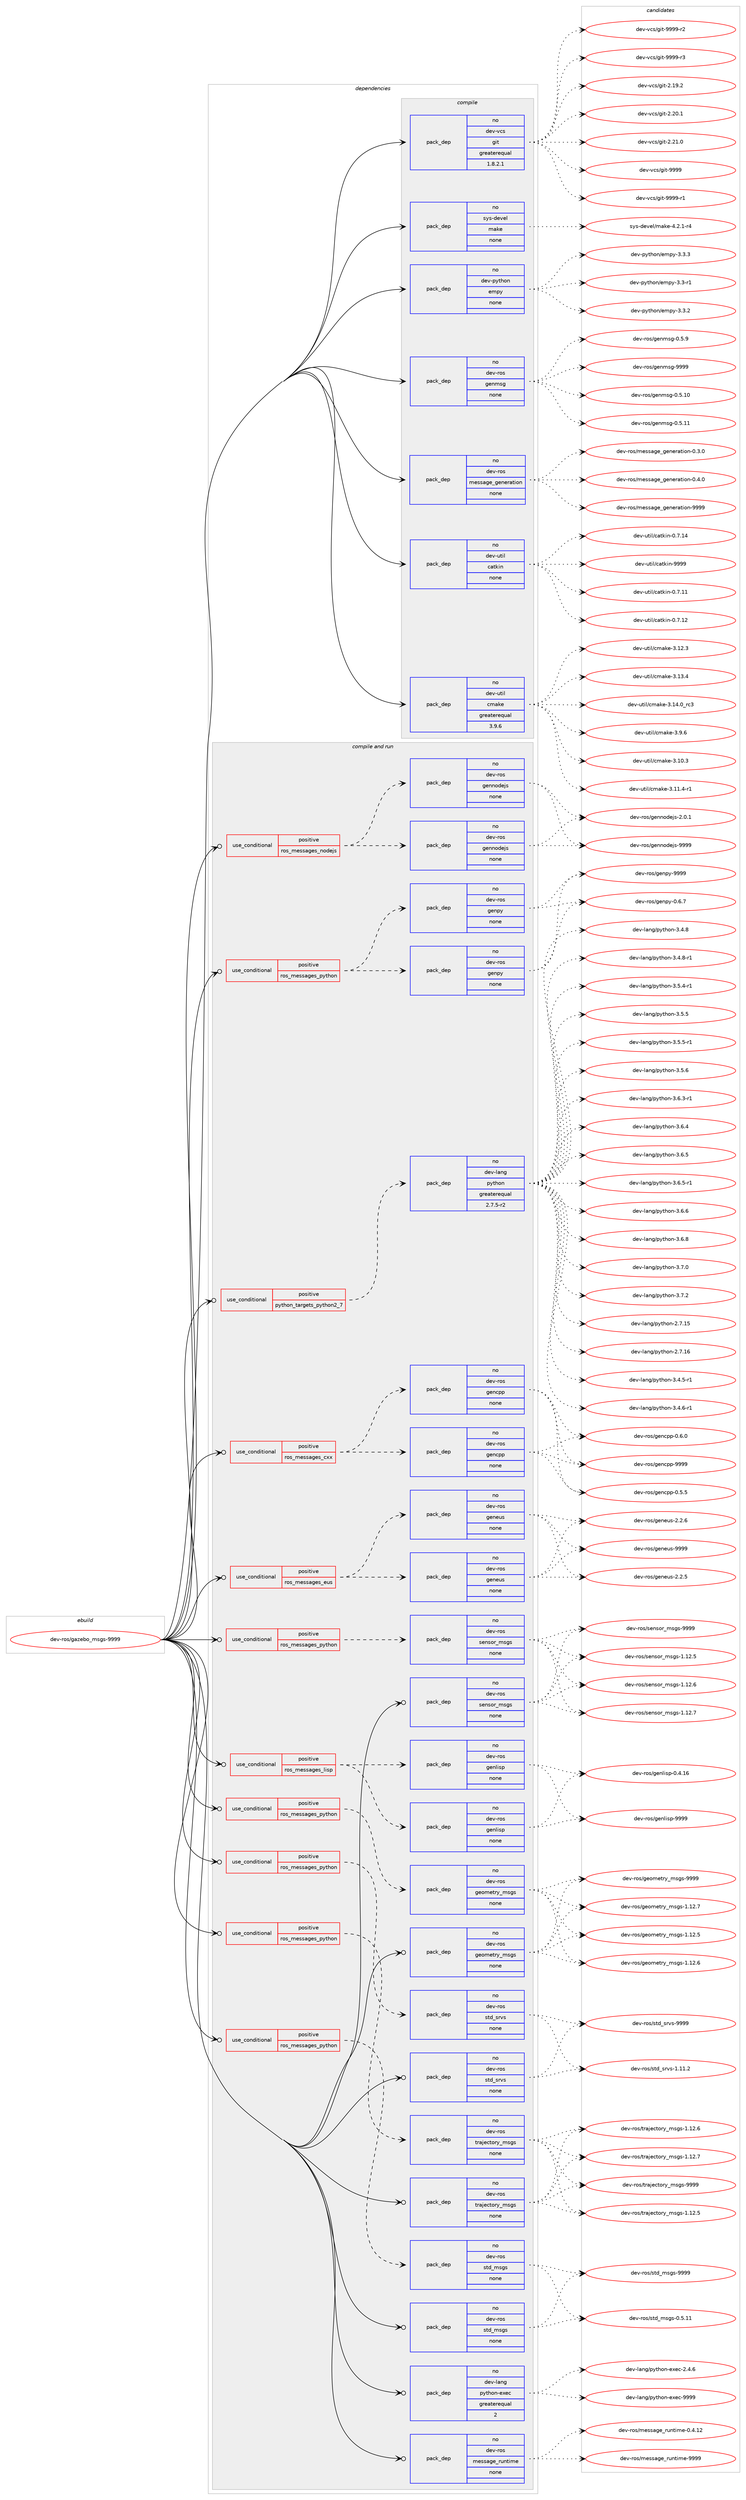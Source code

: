 digraph prolog {

# *************
# Graph options
# *************

newrank=true;
concentrate=true;
compound=true;
graph [rankdir=LR,fontname=Helvetica,fontsize=10,ranksep=1.5];#, ranksep=2.5, nodesep=0.2];
edge  [arrowhead=vee];
node  [fontname=Helvetica,fontsize=10];

# **********
# The ebuild
# **********

subgraph cluster_leftcol {
color=gray;
rank=same;
label=<<i>ebuild</i>>;
id [label="dev-ros/gazebo_msgs-9999", color=red, width=4, href="../dev-ros/gazebo_msgs-9999.svg"];
}

# ****************
# The dependencies
# ****************

subgraph cluster_midcol {
color=gray;
label=<<i>dependencies</i>>;
subgraph cluster_compile {
fillcolor="#eeeeee";
style=filled;
label=<<i>compile</i>>;
subgraph pack1043664 {
dependency1455485 [label=<<TABLE BORDER="0" CELLBORDER="1" CELLSPACING="0" CELLPADDING="4" WIDTH="220"><TR><TD ROWSPAN="6" CELLPADDING="30">pack_dep</TD></TR><TR><TD WIDTH="110">no</TD></TR><TR><TD>dev-python</TD></TR><TR><TD>empy</TD></TR><TR><TD>none</TD></TR><TR><TD></TD></TR></TABLE>>, shape=none, color=blue];
}
id:e -> dependency1455485:w [weight=20,style="solid",arrowhead="vee"];
subgraph pack1043665 {
dependency1455486 [label=<<TABLE BORDER="0" CELLBORDER="1" CELLSPACING="0" CELLPADDING="4" WIDTH="220"><TR><TD ROWSPAN="6" CELLPADDING="30">pack_dep</TD></TR><TR><TD WIDTH="110">no</TD></TR><TR><TD>dev-ros</TD></TR><TR><TD>genmsg</TD></TR><TR><TD>none</TD></TR><TR><TD></TD></TR></TABLE>>, shape=none, color=blue];
}
id:e -> dependency1455486:w [weight=20,style="solid",arrowhead="vee"];
subgraph pack1043666 {
dependency1455487 [label=<<TABLE BORDER="0" CELLBORDER="1" CELLSPACING="0" CELLPADDING="4" WIDTH="220"><TR><TD ROWSPAN="6" CELLPADDING="30">pack_dep</TD></TR><TR><TD WIDTH="110">no</TD></TR><TR><TD>dev-ros</TD></TR><TR><TD>message_generation</TD></TR><TR><TD>none</TD></TR><TR><TD></TD></TR></TABLE>>, shape=none, color=blue];
}
id:e -> dependency1455487:w [weight=20,style="solid",arrowhead="vee"];
subgraph pack1043667 {
dependency1455488 [label=<<TABLE BORDER="0" CELLBORDER="1" CELLSPACING="0" CELLPADDING="4" WIDTH="220"><TR><TD ROWSPAN="6" CELLPADDING="30">pack_dep</TD></TR><TR><TD WIDTH="110">no</TD></TR><TR><TD>dev-util</TD></TR><TR><TD>catkin</TD></TR><TR><TD>none</TD></TR><TR><TD></TD></TR></TABLE>>, shape=none, color=blue];
}
id:e -> dependency1455488:w [weight=20,style="solid",arrowhead="vee"];
subgraph pack1043668 {
dependency1455489 [label=<<TABLE BORDER="0" CELLBORDER="1" CELLSPACING="0" CELLPADDING="4" WIDTH="220"><TR><TD ROWSPAN="6" CELLPADDING="30">pack_dep</TD></TR><TR><TD WIDTH="110">no</TD></TR><TR><TD>dev-util</TD></TR><TR><TD>cmake</TD></TR><TR><TD>greaterequal</TD></TR><TR><TD>3.9.6</TD></TR></TABLE>>, shape=none, color=blue];
}
id:e -> dependency1455489:w [weight=20,style="solid",arrowhead="vee"];
subgraph pack1043669 {
dependency1455490 [label=<<TABLE BORDER="0" CELLBORDER="1" CELLSPACING="0" CELLPADDING="4" WIDTH="220"><TR><TD ROWSPAN="6" CELLPADDING="30">pack_dep</TD></TR><TR><TD WIDTH="110">no</TD></TR><TR><TD>dev-vcs</TD></TR><TR><TD>git</TD></TR><TR><TD>greaterequal</TD></TR><TR><TD>1.8.2.1</TD></TR></TABLE>>, shape=none, color=blue];
}
id:e -> dependency1455490:w [weight=20,style="solid",arrowhead="vee"];
subgraph pack1043670 {
dependency1455491 [label=<<TABLE BORDER="0" CELLBORDER="1" CELLSPACING="0" CELLPADDING="4" WIDTH="220"><TR><TD ROWSPAN="6" CELLPADDING="30">pack_dep</TD></TR><TR><TD WIDTH="110">no</TD></TR><TR><TD>sys-devel</TD></TR><TR><TD>make</TD></TR><TR><TD>none</TD></TR><TR><TD></TD></TR></TABLE>>, shape=none, color=blue];
}
id:e -> dependency1455491:w [weight=20,style="solid",arrowhead="vee"];
}
subgraph cluster_compileandrun {
fillcolor="#eeeeee";
style=filled;
label=<<i>compile and run</i>>;
subgraph cond388431 {
dependency1455492 [label=<<TABLE BORDER="0" CELLBORDER="1" CELLSPACING="0" CELLPADDING="4"><TR><TD ROWSPAN="3" CELLPADDING="10">use_conditional</TD></TR><TR><TD>positive</TD></TR><TR><TD>python_targets_python2_7</TD></TR></TABLE>>, shape=none, color=red];
subgraph pack1043671 {
dependency1455493 [label=<<TABLE BORDER="0" CELLBORDER="1" CELLSPACING="0" CELLPADDING="4" WIDTH="220"><TR><TD ROWSPAN="6" CELLPADDING="30">pack_dep</TD></TR><TR><TD WIDTH="110">no</TD></TR><TR><TD>dev-lang</TD></TR><TR><TD>python</TD></TR><TR><TD>greaterequal</TD></TR><TR><TD>2.7.5-r2</TD></TR></TABLE>>, shape=none, color=blue];
}
dependency1455492:e -> dependency1455493:w [weight=20,style="dashed",arrowhead="vee"];
}
id:e -> dependency1455492:w [weight=20,style="solid",arrowhead="odotvee"];
subgraph cond388432 {
dependency1455494 [label=<<TABLE BORDER="0" CELLBORDER="1" CELLSPACING="0" CELLPADDING="4"><TR><TD ROWSPAN="3" CELLPADDING="10">use_conditional</TD></TR><TR><TD>positive</TD></TR><TR><TD>ros_messages_cxx</TD></TR></TABLE>>, shape=none, color=red];
subgraph pack1043672 {
dependency1455495 [label=<<TABLE BORDER="0" CELLBORDER="1" CELLSPACING="0" CELLPADDING="4" WIDTH="220"><TR><TD ROWSPAN="6" CELLPADDING="30">pack_dep</TD></TR><TR><TD WIDTH="110">no</TD></TR><TR><TD>dev-ros</TD></TR><TR><TD>gencpp</TD></TR><TR><TD>none</TD></TR><TR><TD></TD></TR></TABLE>>, shape=none, color=blue];
}
dependency1455494:e -> dependency1455495:w [weight=20,style="dashed",arrowhead="vee"];
subgraph pack1043673 {
dependency1455496 [label=<<TABLE BORDER="0" CELLBORDER="1" CELLSPACING="0" CELLPADDING="4" WIDTH="220"><TR><TD ROWSPAN="6" CELLPADDING="30">pack_dep</TD></TR><TR><TD WIDTH="110">no</TD></TR><TR><TD>dev-ros</TD></TR><TR><TD>gencpp</TD></TR><TR><TD>none</TD></TR><TR><TD></TD></TR></TABLE>>, shape=none, color=blue];
}
dependency1455494:e -> dependency1455496:w [weight=20,style="dashed",arrowhead="vee"];
}
id:e -> dependency1455494:w [weight=20,style="solid",arrowhead="odotvee"];
subgraph cond388433 {
dependency1455497 [label=<<TABLE BORDER="0" CELLBORDER="1" CELLSPACING="0" CELLPADDING="4"><TR><TD ROWSPAN="3" CELLPADDING="10">use_conditional</TD></TR><TR><TD>positive</TD></TR><TR><TD>ros_messages_eus</TD></TR></TABLE>>, shape=none, color=red];
subgraph pack1043674 {
dependency1455498 [label=<<TABLE BORDER="0" CELLBORDER="1" CELLSPACING="0" CELLPADDING="4" WIDTH="220"><TR><TD ROWSPAN="6" CELLPADDING="30">pack_dep</TD></TR><TR><TD WIDTH="110">no</TD></TR><TR><TD>dev-ros</TD></TR><TR><TD>geneus</TD></TR><TR><TD>none</TD></TR><TR><TD></TD></TR></TABLE>>, shape=none, color=blue];
}
dependency1455497:e -> dependency1455498:w [weight=20,style="dashed",arrowhead="vee"];
subgraph pack1043675 {
dependency1455499 [label=<<TABLE BORDER="0" CELLBORDER="1" CELLSPACING="0" CELLPADDING="4" WIDTH="220"><TR><TD ROWSPAN="6" CELLPADDING="30">pack_dep</TD></TR><TR><TD WIDTH="110">no</TD></TR><TR><TD>dev-ros</TD></TR><TR><TD>geneus</TD></TR><TR><TD>none</TD></TR><TR><TD></TD></TR></TABLE>>, shape=none, color=blue];
}
dependency1455497:e -> dependency1455499:w [weight=20,style="dashed",arrowhead="vee"];
}
id:e -> dependency1455497:w [weight=20,style="solid",arrowhead="odotvee"];
subgraph cond388434 {
dependency1455500 [label=<<TABLE BORDER="0" CELLBORDER="1" CELLSPACING="0" CELLPADDING="4"><TR><TD ROWSPAN="3" CELLPADDING="10">use_conditional</TD></TR><TR><TD>positive</TD></TR><TR><TD>ros_messages_lisp</TD></TR></TABLE>>, shape=none, color=red];
subgraph pack1043676 {
dependency1455501 [label=<<TABLE BORDER="0" CELLBORDER="1" CELLSPACING="0" CELLPADDING="4" WIDTH="220"><TR><TD ROWSPAN="6" CELLPADDING="30">pack_dep</TD></TR><TR><TD WIDTH="110">no</TD></TR><TR><TD>dev-ros</TD></TR><TR><TD>genlisp</TD></TR><TR><TD>none</TD></TR><TR><TD></TD></TR></TABLE>>, shape=none, color=blue];
}
dependency1455500:e -> dependency1455501:w [weight=20,style="dashed",arrowhead="vee"];
subgraph pack1043677 {
dependency1455502 [label=<<TABLE BORDER="0" CELLBORDER="1" CELLSPACING="0" CELLPADDING="4" WIDTH="220"><TR><TD ROWSPAN="6" CELLPADDING="30">pack_dep</TD></TR><TR><TD WIDTH="110">no</TD></TR><TR><TD>dev-ros</TD></TR><TR><TD>genlisp</TD></TR><TR><TD>none</TD></TR><TR><TD></TD></TR></TABLE>>, shape=none, color=blue];
}
dependency1455500:e -> dependency1455502:w [weight=20,style="dashed",arrowhead="vee"];
}
id:e -> dependency1455500:w [weight=20,style="solid",arrowhead="odotvee"];
subgraph cond388435 {
dependency1455503 [label=<<TABLE BORDER="0" CELLBORDER="1" CELLSPACING="0" CELLPADDING="4"><TR><TD ROWSPAN="3" CELLPADDING="10">use_conditional</TD></TR><TR><TD>positive</TD></TR><TR><TD>ros_messages_nodejs</TD></TR></TABLE>>, shape=none, color=red];
subgraph pack1043678 {
dependency1455504 [label=<<TABLE BORDER="0" CELLBORDER="1" CELLSPACING="0" CELLPADDING="4" WIDTH="220"><TR><TD ROWSPAN="6" CELLPADDING="30">pack_dep</TD></TR><TR><TD WIDTH="110">no</TD></TR><TR><TD>dev-ros</TD></TR><TR><TD>gennodejs</TD></TR><TR><TD>none</TD></TR><TR><TD></TD></TR></TABLE>>, shape=none, color=blue];
}
dependency1455503:e -> dependency1455504:w [weight=20,style="dashed",arrowhead="vee"];
subgraph pack1043679 {
dependency1455505 [label=<<TABLE BORDER="0" CELLBORDER="1" CELLSPACING="0" CELLPADDING="4" WIDTH="220"><TR><TD ROWSPAN="6" CELLPADDING="30">pack_dep</TD></TR><TR><TD WIDTH="110">no</TD></TR><TR><TD>dev-ros</TD></TR><TR><TD>gennodejs</TD></TR><TR><TD>none</TD></TR><TR><TD></TD></TR></TABLE>>, shape=none, color=blue];
}
dependency1455503:e -> dependency1455505:w [weight=20,style="dashed",arrowhead="vee"];
}
id:e -> dependency1455503:w [weight=20,style="solid",arrowhead="odotvee"];
subgraph cond388436 {
dependency1455506 [label=<<TABLE BORDER="0" CELLBORDER="1" CELLSPACING="0" CELLPADDING="4"><TR><TD ROWSPAN="3" CELLPADDING="10">use_conditional</TD></TR><TR><TD>positive</TD></TR><TR><TD>ros_messages_python</TD></TR></TABLE>>, shape=none, color=red];
subgraph pack1043680 {
dependency1455507 [label=<<TABLE BORDER="0" CELLBORDER="1" CELLSPACING="0" CELLPADDING="4" WIDTH="220"><TR><TD ROWSPAN="6" CELLPADDING="30">pack_dep</TD></TR><TR><TD WIDTH="110">no</TD></TR><TR><TD>dev-ros</TD></TR><TR><TD>genpy</TD></TR><TR><TD>none</TD></TR><TR><TD></TD></TR></TABLE>>, shape=none, color=blue];
}
dependency1455506:e -> dependency1455507:w [weight=20,style="dashed",arrowhead="vee"];
subgraph pack1043681 {
dependency1455508 [label=<<TABLE BORDER="0" CELLBORDER="1" CELLSPACING="0" CELLPADDING="4" WIDTH="220"><TR><TD ROWSPAN="6" CELLPADDING="30">pack_dep</TD></TR><TR><TD WIDTH="110">no</TD></TR><TR><TD>dev-ros</TD></TR><TR><TD>genpy</TD></TR><TR><TD>none</TD></TR><TR><TD></TD></TR></TABLE>>, shape=none, color=blue];
}
dependency1455506:e -> dependency1455508:w [weight=20,style="dashed",arrowhead="vee"];
}
id:e -> dependency1455506:w [weight=20,style="solid",arrowhead="odotvee"];
subgraph cond388437 {
dependency1455509 [label=<<TABLE BORDER="0" CELLBORDER="1" CELLSPACING="0" CELLPADDING="4"><TR><TD ROWSPAN="3" CELLPADDING="10">use_conditional</TD></TR><TR><TD>positive</TD></TR><TR><TD>ros_messages_python</TD></TR></TABLE>>, shape=none, color=red];
subgraph pack1043682 {
dependency1455510 [label=<<TABLE BORDER="0" CELLBORDER="1" CELLSPACING="0" CELLPADDING="4" WIDTH="220"><TR><TD ROWSPAN="6" CELLPADDING="30">pack_dep</TD></TR><TR><TD WIDTH="110">no</TD></TR><TR><TD>dev-ros</TD></TR><TR><TD>geometry_msgs</TD></TR><TR><TD>none</TD></TR><TR><TD></TD></TR></TABLE>>, shape=none, color=blue];
}
dependency1455509:e -> dependency1455510:w [weight=20,style="dashed",arrowhead="vee"];
}
id:e -> dependency1455509:w [weight=20,style="solid",arrowhead="odotvee"];
subgraph cond388438 {
dependency1455511 [label=<<TABLE BORDER="0" CELLBORDER="1" CELLSPACING="0" CELLPADDING="4"><TR><TD ROWSPAN="3" CELLPADDING="10">use_conditional</TD></TR><TR><TD>positive</TD></TR><TR><TD>ros_messages_python</TD></TR></TABLE>>, shape=none, color=red];
subgraph pack1043683 {
dependency1455512 [label=<<TABLE BORDER="0" CELLBORDER="1" CELLSPACING="0" CELLPADDING="4" WIDTH="220"><TR><TD ROWSPAN="6" CELLPADDING="30">pack_dep</TD></TR><TR><TD WIDTH="110">no</TD></TR><TR><TD>dev-ros</TD></TR><TR><TD>sensor_msgs</TD></TR><TR><TD>none</TD></TR><TR><TD></TD></TR></TABLE>>, shape=none, color=blue];
}
dependency1455511:e -> dependency1455512:w [weight=20,style="dashed",arrowhead="vee"];
}
id:e -> dependency1455511:w [weight=20,style="solid",arrowhead="odotvee"];
subgraph cond388439 {
dependency1455513 [label=<<TABLE BORDER="0" CELLBORDER="1" CELLSPACING="0" CELLPADDING="4"><TR><TD ROWSPAN="3" CELLPADDING="10">use_conditional</TD></TR><TR><TD>positive</TD></TR><TR><TD>ros_messages_python</TD></TR></TABLE>>, shape=none, color=red];
subgraph pack1043684 {
dependency1455514 [label=<<TABLE BORDER="0" CELLBORDER="1" CELLSPACING="0" CELLPADDING="4" WIDTH="220"><TR><TD ROWSPAN="6" CELLPADDING="30">pack_dep</TD></TR><TR><TD WIDTH="110">no</TD></TR><TR><TD>dev-ros</TD></TR><TR><TD>std_msgs</TD></TR><TR><TD>none</TD></TR><TR><TD></TD></TR></TABLE>>, shape=none, color=blue];
}
dependency1455513:e -> dependency1455514:w [weight=20,style="dashed",arrowhead="vee"];
}
id:e -> dependency1455513:w [weight=20,style="solid",arrowhead="odotvee"];
subgraph cond388440 {
dependency1455515 [label=<<TABLE BORDER="0" CELLBORDER="1" CELLSPACING="0" CELLPADDING="4"><TR><TD ROWSPAN="3" CELLPADDING="10">use_conditional</TD></TR><TR><TD>positive</TD></TR><TR><TD>ros_messages_python</TD></TR></TABLE>>, shape=none, color=red];
subgraph pack1043685 {
dependency1455516 [label=<<TABLE BORDER="0" CELLBORDER="1" CELLSPACING="0" CELLPADDING="4" WIDTH="220"><TR><TD ROWSPAN="6" CELLPADDING="30">pack_dep</TD></TR><TR><TD WIDTH="110">no</TD></TR><TR><TD>dev-ros</TD></TR><TR><TD>std_srvs</TD></TR><TR><TD>none</TD></TR><TR><TD></TD></TR></TABLE>>, shape=none, color=blue];
}
dependency1455515:e -> dependency1455516:w [weight=20,style="dashed",arrowhead="vee"];
}
id:e -> dependency1455515:w [weight=20,style="solid",arrowhead="odotvee"];
subgraph cond388441 {
dependency1455517 [label=<<TABLE BORDER="0" CELLBORDER="1" CELLSPACING="0" CELLPADDING="4"><TR><TD ROWSPAN="3" CELLPADDING="10">use_conditional</TD></TR><TR><TD>positive</TD></TR><TR><TD>ros_messages_python</TD></TR></TABLE>>, shape=none, color=red];
subgraph pack1043686 {
dependency1455518 [label=<<TABLE BORDER="0" CELLBORDER="1" CELLSPACING="0" CELLPADDING="4" WIDTH="220"><TR><TD ROWSPAN="6" CELLPADDING="30">pack_dep</TD></TR><TR><TD WIDTH="110">no</TD></TR><TR><TD>dev-ros</TD></TR><TR><TD>trajectory_msgs</TD></TR><TR><TD>none</TD></TR><TR><TD></TD></TR></TABLE>>, shape=none, color=blue];
}
dependency1455517:e -> dependency1455518:w [weight=20,style="dashed",arrowhead="vee"];
}
id:e -> dependency1455517:w [weight=20,style="solid",arrowhead="odotvee"];
subgraph pack1043687 {
dependency1455519 [label=<<TABLE BORDER="0" CELLBORDER="1" CELLSPACING="0" CELLPADDING="4" WIDTH="220"><TR><TD ROWSPAN="6" CELLPADDING="30">pack_dep</TD></TR><TR><TD WIDTH="110">no</TD></TR><TR><TD>dev-lang</TD></TR><TR><TD>python-exec</TD></TR><TR><TD>greaterequal</TD></TR><TR><TD>2</TD></TR></TABLE>>, shape=none, color=blue];
}
id:e -> dependency1455519:w [weight=20,style="solid",arrowhead="odotvee"];
subgraph pack1043688 {
dependency1455520 [label=<<TABLE BORDER="0" CELLBORDER="1" CELLSPACING="0" CELLPADDING="4" WIDTH="220"><TR><TD ROWSPAN="6" CELLPADDING="30">pack_dep</TD></TR><TR><TD WIDTH="110">no</TD></TR><TR><TD>dev-ros</TD></TR><TR><TD>geometry_msgs</TD></TR><TR><TD>none</TD></TR><TR><TD></TD></TR></TABLE>>, shape=none, color=blue];
}
id:e -> dependency1455520:w [weight=20,style="solid",arrowhead="odotvee"];
subgraph pack1043689 {
dependency1455521 [label=<<TABLE BORDER="0" CELLBORDER="1" CELLSPACING="0" CELLPADDING="4" WIDTH="220"><TR><TD ROWSPAN="6" CELLPADDING="30">pack_dep</TD></TR><TR><TD WIDTH="110">no</TD></TR><TR><TD>dev-ros</TD></TR><TR><TD>message_runtime</TD></TR><TR><TD>none</TD></TR><TR><TD></TD></TR></TABLE>>, shape=none, color=blue];
}
id:e -> dependency1455521:w [weight=20,style="solid",arrowhead="odotvee"];
subgraph pack1043690 {
dependency1455522 [label=<<TABLE BORDER="0" CELLBORDER="1" CELLSPACING="0" CELLPADDING="4" WIDTH="220"><TR><TD ROWSPAN="6" CELLPADDING="30">pack_dep</TD></TR><TR><TD WIDTH="110">no</TD></TR><TR><TD>dev-ros</TD></TR><TR><TD>sensor_msgs</TD></TR><TR><TD>none</TD></TR><TR><TD></TD></TR></TABLE>>, shape=none, color=blue];
}
id:e -> dependency1455522:w [weight=20,style="solid",arrowhead="odotvee"];
subgraph pack1043691 {
dependency1455523 [label=<<TABLE BORDER="0" CELLBORDER="1" CELLSPACING="0" CELLPADDING="4" WIDTH="220"><TR><TD ROWSPAN="6" CELLPADDING="30">pack_dep</TD></TR><TR><TD WIDTH="110">no</TD></TR><TR><TD>dev-ros</TD></TR><TR><TD>std_msgs</TD></TR><TR><TD>none</TD></TR><TR><TD></TD></TR></TABLE>>, shape=none, color=blue];
}
id:e -> dependency1455523:w [weight=20,style="solid",arrowhead="odotvee"];
subgraph pack1043692 {
dependency1455524 [label=<<TABLE BORDER="0" CELLBORDER="1" CELLSPACING="0" CELLPADDING="4" WIDTH="220"><TR><TD ROWSPAN="6" CELLPADDING="30">pack_dep</TD></TR><TR><TD WIDTH="110">no</TD></TR><TR><TD>dev-ros</TD></TR><TR><TD>std_srvs</TD></TR><TR><TD>none</TD></TR><TR><TD></TD></TR></TABLE>>, shape=none, color=blue];
}
id:e -> dependency1455524:w [weight=20,style="solid",arrowhead="odotvee"];
subgraph pack1043693 {
dependency1455525 [label=<<TABLE BORDER="0" CELLBORDER="1" CELLSPACING="0" CELLPADDING="4" WIDTH="220"><TR><TD ROWSPAN="6" CELLPADDING="30">pack_dep</TD></TR><TR><TD WIDTH="110">no</TD></TR><TR><TD>dev-ros</TD></TR><TR><TD>trajectory_msgs</TD></TR><TR><TD>none</TD></TR><TR><TD></TD></TR></TABLE>>, shape=none, color=blue];
}
id:e -> dependency1455525:w [weight=20,style="solid",arrowhead="odotvee"];
}
subgraph cluster_run {
fillcolor="#eeeeee";
style=filled;
label=<<i>run</i>>;
}
}

# **************
# The candidates
# **************

subgraph cluster_choices {
rank=same;
color=gray;
label=<<i>candidates</i>>;

subgraph choice1043664 {
color=black;
nodesep=1;
choice1001011184511212111610411111047101109112121455146514511449 [label="dev-python/empy-3.3-r1", color=red, width=4,href="../dev-python/empy-3.3-r1.svg"];
choice1001011184511212111610411111047101109112121455146514650 [label="dev-python/empy-3.3.2", color=red, width=4,href="../dev-python/empy-3.3.2.svg"];
choice1001011184511212111610411111047101109112121455146514651 [label="dev-python/empy-3.3.3", color=red, width=4,href="../dev-python/empy-3.3.3.svg"];
dependency1455485:e -> choice1001011184511212111610411111047101109112121455146514511449:w [style=dotted,weight="100"];
dependency1455485:e -> choice1001011184511212111610411111047101109112121455146514650:w [style=dotted,weight="100"];
dependency1455485:e -> choice1001011184511212111610411111047101109112121455146514651:w [style=dotted,weight="100"];
}
subgraph choice1043665 {
color=black;
nodesep=1;
choice100101118451141111154710310111010911510345484653464948 [label="dev-ros/genmsg-0.5.10", color=red, width=4,href="../dev-ros/genmsg-0.5.10.svg"];
choice100101118451141111154710310111010911510345484653464949 [label="dev-ros/genmsg-0.5.11", color=red, width=4,href="../dev-ros/genmsg-0.5.11.svg"];
choice1001011184511411111547103101110109115103454846534657 [label="dev-ros/genmsg-0.5.9", color=red, width=4,href="../dev-ros/genmsg-0.5.9.svg"];
choice10010111845114111115471031011101091151034557575757 [label="dev-ros/genmsg-9999", color=red, width=4,href="../dev-ros/genmsg-9999.svg"];
dependency1455486:e -> choice100101118451141111154710310111010911510345484653464948:w [style=dotted,weight="100"];
dependency1455486:e -> choice100101118451141111154710310111010911510345484653464949:w [style=dotted,weight="100"];
dependency1455486:e -> choice1001011184511411111547103101110109115103454846534657:w [style=dotted,weight="100"];
dependency1455486:e -> choice10010111845114111115471031011101091151034557575757:w [style=dotted,weight="100"];
}
subgraph choice1043666 {
color=black;
nodesep=1;
choice1001011184511411111547109101115115971031019510310111010111497116105111110454846514648 [label="dev-ros/message_generation-0.3.0", color=red, width=4,href="../dev-ros/message_generation-0.3.0.svg"];
choice1001011184511411111547109101115115971031019510310111010111497116105111110454846524648 [label="dev-ros/message_generation-0.4.0", color=red, width=4,href="../dev-ros/message_generation-0.4.0.svg"];
choice10010111845114111115471091011151159710310195103101110101114971161051111104557575757 [label="dev-ros/message_generation-9999", color=red, width=4,href="../dev-ros/message_generation-9999.svg"];
dependency1455487:e -> choice1001011184511411111547109101115115971031019510310111010111497116105111110454846514648:w [style=dotted,weight="100"];
dependency1455487:e -> choice1001011184511411111547109101115115971031019510310111010111497116105111110454846524648:w [style=dotted,weight="100"];
dependency1455487:e -> choice10010111845114111115471091011151159710310195103101110101114971161051111104557575757:w [style=dotted,weight="100"];
}
subgraph choice1043667 {
color=black;
nodesep=1;
choice1001011184511711610510847999711610710511045484655464949 [label="dev-util/catkin-0.7.11", color=red, width=4,href="../dev-util/catkin-0.7.11.svg"];
choice1001011184511711610510847999711610710511045484655464950 [label="dev-util/catkin-0.7.12", color=red, width=4,href="../dev-util/catkin-0.7.12.svg"];
choice1001011184511711610510847999711610710511045484655464952 [label="dev-util/catkin-0.7.14", color=red, width=4,href="../dev-util/catkin-0.7.14.svg"];
choice100101118451171161051084799971161071051104557575757 [label="dev-util/catkin-9999", color=red, width=4,href="../dev-util/catkin-9999.svg"];
dependency1455488:e -> choice1001011184511711610510847999711610710511045484655464949:w [style=dotted,weight="100"];
dependency1455488:e -> choice1001011184511711610510847999711610710511045484655464950:w [style=dotted,weight="100"];
dependency1455488:e -> choice1001011184511711610510847999711610710511045484655464952:w [style=dotted,weight="100"];
dependency1455488:e -> choice100101118451171161051084799971161071051104557575757:w [style=dotted,weight="100"];
}
subgraph choice1043668 {
color=black;
nodesep=1;
choice1001011184511711610510847991099710710145514649484651 [label="dev-util/cmake-3.10.3", color=red, width=4,href="../dev-util/cmake-3.10.3.svg"];
choice10010111845117116105108479910997107101455146494946524511449 [label="dev-util/cmake-3.11.4-r1", color=red, width=4,href="../dev-util/cmake-3.11.4-r1.svg"];
choice1001011184511711610510847991099710710145514649504651 [label="dev-util/cmake-3.12.3", color=red, width=4,href="../dev-util/cmake-3.12.3.svg"];
choice1001011184511711610510847991099710710145514649514652 [label="dev-util/cmake-3.13.4", color=red, width=4,href="../dev-util/cmake-3.13.4.svg"];
choice1001011184511711610510847991099710710145514649524648951149951 [label="dev-util/cmake-3.14.0_rc3", color=red, width=4,href="../dev-util/cmake-3.14.0_rc3.svg"];
choice10010111845117116105108479910997107101455146574654 [label="dev-util/cmake-3.9.6", color=red, width=4,href="../dev-util/cmake-3.9.6.svg"];
dependency1455489:e -> choice1001011184511711610510847991099710710145514649484651:w [style=dotted,weight="100"];
dependency1455489:e -> choice10010111845117116105108479910997107101455146494946524511449:w [style=dotted,weight="100"];
dependency1455489:e -> choice1001011184511711610510847991099710710145514649504651:w [style=dotted,weight="100"];
dependency1455489:e -> choice1001011184511711610510847991099710710145514649514652:w [style=dotted,weight="100"];
dependency1455489:e -> choice1001011184511711610510847991099710710145514649524648951149951:w [style=dotted,weight="100"];
dependency1455489:e -> choice10010111845117116105108479910997107101455146574654:w [style=dotted,weight="100"];
}
subgraph choice1043669 {
color=black;
nodesep=1;
choice10010111845118991154710310511645504649574650 [label="dev-vcs/git-2.19.2", color=red, width=4,href="../dev-vcs/git-2.19.2.svg"];
choice10010111845118991154710310511645504650484649 [label="dev-vcs/git-2.20.1", color=red, width=4,href="../dev-vcs/git-2.20.1.svg"];
choice10010111845118991154710310511645504650494648 [label="dev-vcs/git-2.21.0", color=red, width=4,href="../dev-vcs/git-2.21.0.svg"];
choice1001011184511899115471031051164557575757 [label="dev-vcs/git-9999", color=red, width=4,href="../dev-vcs/git-9999.svg"];
choice10010111845118991154710310511645575757574511449 [label="dev-vcs/git-9999-r1", color=red, width=4,href="../dev-vcs/git-9999-r1.svg"];
choice10010111845118991154710310511645575757574511450 [label="dev-vcs/git-9999-r2", color=red, width=4,href="../dev-vcs/git-9999-r2.svg"];
choice10010111845118991154710310511645575757574511451 [label="dev-vcs/git-9999-r3", color=red, width=4,href="../dev-vcs/git-9999-r3.svg"];
dependency1455490:e -> choice10010111845118991154710310511645504649574650:w [style=dotted,weight="100"];
dependency1455490:e -> choice10010111845118991154710310511645504650484649:w [style=dotted,weight="100"];
dependency1455490:e -> choice10010111845118991154710310511645504650494648:w [style=dotted,weight="100"];
dependency1455490:e -> choice1001011184511899115471031051164557575757:w [style=dotted,weight="100"];
dependency1455490:e -> choice10010111845118991154710310511645575757574511449:w [style=dotted,weight="100"];
dependency1455490:e -> choice10010111845118991154710310511645575757574511450:w [style=dotted,weight="100"];
dependency1455490:e -> choice10010111845118991154710310511645575757574511451:w [style=dotted,weight="100"];
}
subgraph choice1043670 {
color=black;
nodesep=1;
choice1151211154510010111810110847109971071014552465046494511452 [label="sys-devel/make-4.2.1-r4", color=red, width=4,href="../sys-devel/make-4.2.1-r4.svg"];
dependency1455491:e -> choice1151211154510010111810110847109971071014552465046494511452:w [style=dotted,weight="100"];
}
subgraph choice1043671 {
color=black;
nodesep=1;
choice10010111845108971101034711212111610411111045504655464953 [label="dev-lang/python-2.7.15", color=red, width=4,href="../dev-lang/python-2.7.15.svg"];
choice10010111845108971101034711212111610411111045504655464954 [label="dev-lang/python-2.7.16", color=red, width=4,href="../dev-lang/python-2.7.16.svg"];
choice1001011184510897110103471121211161041111104551465246534511449 [label="dev-lang/python-3.4.5-r1", color=red, width=4,href="../dev-lang/python-3.4.5-r1.svg"];
choice1001011184510897110103471121211161041111104551465246544511449 [label="dev-lang/python-3.4.6-r1", color=red, width=4,href="../dev-lang/python-3.4.6-r1.svg"];
choice100101118451089711010347112121116104111110455146524656 [label="dev-lang/python-3.4.8", color=red, width=4,href="../dev-lang/python-3.4.8.svg"];
choice1001011184510897110103471121211161041111104551465246564511449 [label="dev-lang/python-3.4.8-r1", color=red, width=4,href="../dev-lang/python-3.4.8-r1.svg"];
choice1001011184510897110103471121211161041111104551465346524511449 [label="dev-lang/python-3.5.4-r1", color=red, width=4,href="../dev-lang/python-3.5.4-r1.svg"];
choice100101118451089711010347112121116104111110455146534653 [label="dev-lang/python-3.5.5", color=red, width=4,href="../dev-lang/python-3.5.5.svg"];
choice1001011184510897110103471121211161041111104551465346534511449 [label="dev-lang/python-3.5.5-r1", color=red, width=4,href="../dev-lang/python-3.5.5-r1.svg"];
choice100101118451089711010347112121116104111110455146534654 [label="dev-lang/python-3.5.6", color=red, width=4,href="../dev-lang/python-3.5.6.svg"];
choice1001011184510897110103471121211161041111104551465446514511449 [label="dev-lang/python-3.6.3-r1", color=red, width=4,href="../dev-lang/python-3.6.3-r1.svg"];
choice100101118451089711010347112121116104111110455146544652 [label="dev-lang/python-3.6.4", color=red, width=4,href="../dev-lang/python-3.6.4.svg"];
choice100101118451089711010347112121116104111110455146544653 [label="dev-lang/python-3.6.5", color=red, width=4,href="../dev-lang/python-3.6.5.svg"];
choice1001011184510897110103471121211161041111104551465446534511449 [label="dev-lang/python-3.6.5-r1", color=red, width=4,href="../dev-lang/python-3.6.5-r1.svg"];
choice100101118451089711010347112121116104111110455146544654 [label="dev-lang/python-3.6.6", color=red, width=4,href="../dev-lang/python-3.6.6.svg"];
choice100101118451089711010347112121116104111110455146544656 [label="dev-lang/python-3.6.8", color=red, width=4,href="../dev-lang/python-3.6.8.svg"];
choice100101118451089711010347112121116104111110455146554648 [label="dev-lang/python-3.7.0", color=red, width=4,href="../dev-lang/python-3.7.0.svg"];
choice100101118451089711010347112121116104111110455146554650 [label="dev-lang/python-3.7.2", color=red, width=4,href="../dev-lang/python-3.7.2.svg"];
dependency1455493:e -> choice10010111845108971101034711212111610411111045504655464953:w [style=dotted,weight="100"];
dependency1455493:e -> choice10010111845108971101034711212111610411111045504655464954:w [style=dotted,weight="100"];
dependency1455493:e -> choice1001011184510897110103471121211161041111104551465246534511449:w [style=dotted,weight="100"];
dependency1455493:e -> choice1001011184510897110103471121211161041111104551465246544511449:w [style=dotted,weight="100"];
dependency1455493:e -> choice100101118451089711010347112121116104111110455146524656:w [style=dotted,weight="100"];
dependency1455493:e -> choice1001011184510897110103471121211161041111104551465246564511449:w [style=dotted,weight="100"];
dependency1455493:e -> choice1001011184510897110103471121211161041111104551465346524511449:w [style=dotted,weight="100"];
dependency1455493:e -> choice100101118451089711010347112121116104111110455146534653:w [style=dotted,weight="100"];
dependency1455493:e -> choice1001011184510897110103471121211161041111104551465346534511449:w [style=dotted,weight="100"];
dependency1455493:e -> choice100101118451089711010347112121116104111110455146534654:w [style=dotted,weight="100"];
dependency1455493:e -> choice1001011184510897110103471121211161041111104551465446514511449:w [style=dotted,weight="100"];
dependency1455493:e -> choice100101118451089711010347112121116104111110455146544652:w [style=dotted,weight="100"];
dependency1455493:e -> choice100101118451089711010347112121116104111110455146544653:w [style=dotted,weight="100"];
dependency1455493:e -> choice1001011184510897110103471121211161041111104551465446534511449:w [style=dotted,weight="100"];
dependency1455493:e -> choice100101118451089711010347112121116104111110455146544654:w [style=dotted,weight="100"];
dependency1455493:e -> choice100101118451089711010347112121116104111110455146544656:w [style=dotted,weight="100"];
dependency1455493:e -> choice100101118451089711010347112121116104111110455146554648:w [style=dotted,weight="100"];
dependency1455493:e -> choice100101118451089711010347112121116104111110455146554650:w [style=dotted,weight="100"];
}
subgraph choice1043672 {
color=black;
nodesep=1;
choice100101118451141111154710310111099112112454846534653 [label="dev-ros/gencpp-0.5.5", color=red, width=4,href="../dev-ros/gencpp-0.5.5.svg"];
choice100101118451141111154710310111099112112454846544648 [label="dev-ros/gencpp-0.6.0", color=red, width=4,href="../dev-ros/gencpp-0.6.0.svg"];
choice1001011184511411111547103101110991121124557575757 [label="dev-ros/gencpp-9999", color=red, width=4,href="../dev-ros/gencpp-9999.svg"];
dependency1455495:e -> choice100101118451141111154710310111099112112454846534653:w [style=dotted,weight="100"];
dependency1455495:e -> choice100101118451141111154710310111099112112454846544648:w [style=dotted,weight="100"];
dependency1455495:e -> choice1001011184511411111547103101110991121124557575757:w [style=dotted,weight="100"];
}
subgraph choice1043673 {
color=black;
nodesep=1;
choice100101118451141111154710310111099112112454846534653 [label="dev-ros/gencpp-0.5.5", color=red, width=4,href="../dev-ros/gencpp-0.5.5.svg"];
choice100101118451141111154710310111099112112454846544648 [label="dev-ros/gencpp-0.6.0", color=red, width=4,href="../dev-ros/gencpp-0.6.0.svg"];
choice1001011184511411111547103101110991121124557575757 [label="dev-ros/gencpp-9999", color=red, width=4,href="../dev-ros/gencpp-9999.svg"];
dependency1455496:e -> choice100101118451141111154710310111099112112454846534653:w [style=dotted,weight="100"];
dependency1455496:e -> choice100101118451141111154710310111099112112454846544648:w [style=dotted,weight="100"];
dependency1455496:e -> choice1001011184511411111547103101110991121124557575757:w [style=dotted,weight="100"];
}
subgraph choice1043674 {
color=black;
nodesep=1;
choice1001011184511411111547103101110101117115455046504653 [label="dev-ros/geneus-2.2.5", color=red, width=4,href="../dev-ros/geneus-2.2.5.svg"];
choice1001011184511411111547103101110101117115455046504654 [label="dev-ros/geneus-2.2.6", color=red, width=4,href="../dev-ros/geneus-2.2.6.svg"];
choice10010111845114111115471031011101011171154557575757 [label="dev-ros/geneus-9999", color=red, width=4,href="../dev-ros/geneus-9999.svg"];
dependency1455498:e -> choice1001011184511411111547103101110101117115455046504653:w [style=dotted,weight="100"];
dependency1455498:e -> choice1001011184511411111547103101110101117115455046504654:w [style=dotted,weight="100"];
dependency1455498:e -> choice10010111845114111115471031011101011171154557575757:w [style=dotted,weight="100"];
}
subgraph choice1043675 {
color=black;
nodesep=1;
choice1001011184511411111547103101110101117115455046504653 [label="dev-ros/geneus-2.2.5", color=red, width=4,href="../dev-ros/geneus-2.2.5.svg"];
choice1001011184511411111547103101110101117115455046504654 [label="dev-ros/geneus-2.2.6", color=red, width=4,href="../dev-ros/geneus-2.2.6.svg"];
choice10010111845114111115471031011101011171154557575757 [label="dev-ros/geneus-9999", color=red, width=4,href="../dev-ros/geneus-9999.svg"];
dependency1455499:e -> choice1001011184511411111547103101110101117115455046504653:w [style=dotted,weight="100"];
dependency1455499:e -> choice1001011184511411111547103101110101117115455046504654:w [style=dotted,weight="100"];
dependency1455499:e -> choice10010111845114111115471031011101011171154557575757:w [style=dotted,weight="100"];
}
subgraph choice1043676 {
color=black;
nodesep=1;
choice100101118451141111154710310111010810511511245484652464954 [label="dev-ros/genlisp-0.4.16", color=red, width=4,href="../dev-ros/genlisp-0.4.16.svg"];
choice10010111845114111115471031011101081051151124557575757 [label="dev-ros/genlisp-9999", color=red, width=4,href="../dev-ros/genlisp-9999.svg"];
dependency1455501:e -> choice100101118451141111154710310111010810511511245484652464954:w [style=dotted,weight="100"];
dependency1455501:e -> choice10010111845114111115471031011101081051151124557575757:w [style=dotted,weight="100"];
}
subgraph choice1043677 {
color=black;
nodesep=1;
choice100101118451141111154710310111010810511511245484652464954 [label="dev-ros/genlisp-0.4.16", color=red, width=4,href="../dev-ros/genlisp-0.4.16.svg"];
choice10010111845114111115471031011101081051151124557575757 [label="dev-ros/genlisp-9999", color=red, width=4,href="../dev-ros/genlisp-9999.svg"];
dependency1455502:e -> choice100101118451141111154710310111010810511511245484652464954:w [style=dotted,weight="100"];
dependency1455502:e -> choice10010111845114111115471031011101081051151124557575757:w [style=dotted,weight="100"];
}
subgraph choice1043678 {
color=black;
nodesep=1;
choice1001011184511411111547103101110110111100101106115455046484649 [label="dev-ros/gennodejs-2.0.1", color=red, width=4,href="../dev-ros/gennodejs-2.0.1.svg"];
choice10010111845114111115471031011101101111001011061154557575757 [label="dev-ros/gennodejs-9999", color=red, width=4,href="../dev-ros/gennodejs-9999.svg"];
dependency1455504:e -> choice1001011184511411111547103101110110111100101106115455046484649:w [style=dotted,weight="100"];
dependency1455504:e -> choice10010111845114111115471031011101101111001011061154557575757:w [style=dotted,weight="100"];
}
subgraph choice1043679 {
color=black;
nodesep=1;
choice1001011184511411111547103101110110111100101106115455046484649 [label="dev-ros/gennodejs-2.0.1", color=red, width=4,href="../dev-ros/gennodejs-2.0.1.svg"];
choice10010111845114111115471031011101101111001011061154557575757 [label="dev-ros/gennodejs-9999", color=red, width=4,href="../dev-ros/gennodejs-9999.svg"];
dependency1455505:e -> choice1001011184511411111547103101110110111100101106115455046484649:w [style=dotted,weight="100"];
dependency1455505:e -> choice10010111845114111115471031011101101111001011061154557575757:w [style=dotted,weight="100"];
}
subgraph choice1043680 {
color=black;
nodesep=1;
choice1001011184511411111547103101110112121454846544655 [label="dev-ros/genpy-0.6.7", color=red, width=4,href="../dev-ros/genpy-0.6.7.svg"];
choice10010111845114111115471031011101121214557575757 [label="dev-ros/genpy-9999", color=red, width=4,href="../dev-ros/genpy-9999.svg"];
dependency1455507:e -> choice1001011184511411111547103101110112121454846544655:w [style=dotted,weight="100"];
dependency1455507:e -> choice10010111845114111115471031011101121214557575757:w [style=dotted,weight="100"];
}
subgraph choice1043681 {
color=black;
nodesep=1;
choice1001011184511411111547103101110112121454846544655 [label="dev-ros/genpy-0.6.7", color=red, width=4,href="../dev-ros/genpy-0.6.7.svg"];
choice10010111845114111115471031011101121214557575757 [label="dev-ros/genpy-9999", color=red, width=4,href="../dev-ros/genpy-9999.svg"];
dependency1455508:e -> choice1001011184511411111547103101110112121454846544655:w [style=dotted,weight="100"];
dependency1455508:e -> choice10010111845114111115471031011101121214557575757:w [style=dotted,weight="100"];
}
subgraph choice1043682 {
color=black;
nodesep=1;
choice10010111845114111115471031011111091011161141219510911510311545494649504653 [label="dev-ros/geometry_msgs-1.12.5", color=red, width=4,href="../dev-ros/geometry_msgs-1.12.5.svg"];
choice10010111845114111115471031011111091011161141219510911510311545494649504654 [label="dev-ros/geometry_msgs-1.12.6", color=red, width=4,href="../dev-ros/geometry_msgs-1.12.6.svg"];
choice10010111845114111115471031011111091011161141219510911510311545494649504655 [label="dev-ros/geometry_msgs-1.12.7", color=red, width=4,href="../dev-ros/geometry_msgs-1.12.7.svg"];
choice1001011184511411111547103101111109101116114121951091151031154557575757 [label="dev-ros/geometry_msgs-9999", color=red, width=4,href="../dev-ros/geometry_msgs-9999.svg"];
dependency1455510:e -> choice10010111845114111115471031011111091011161141219510911510311545494649504653:w [style=dotted,weight="100"];
dependency1455510:e -> choice10010111845114111115471031011111091011161141219510911510311545494649504654:w [style=dotted,weight="100"];
dependency1455510:e -> choice10010111845114111115471031011111091011161141219510911510311545494649504655:w [style=dotted,weight="100"];
dependency1455510:e -> choice1001011184511411111547103101111109101116114121951091151031154557575757:w [style=dotted,weight="100"];
}
subgraph choice1043683 {
color=black;
nodesep=1;
choice10010111845114111115471151011101151111149510911510311545494649504653 [label="dev-ros/sensor_msgs-1.12.5", color=red, width=4,href="../dev-ros/sensor_msgs-1.12.5.svg"];
choice10010111845114111115471151011101151111149510911510311545494649504654 [label="dev-ros/sensor_msgs-1.12.6", color=red, width=4,href="../dev-ros/sensor_msgs-1.12.6.svg"];
choice10010111845114111115471151011101151111149510911510311545494649504655 [label="dev-ros/sensor_msgs-1.12.7", color=red, width=4,href="../dev-ros/sensor_msgs-1.12.7.svg"];
choice1001011184511411111547115101110115111114951091151031154557575757 [label="dev-ros/sensor_msgs-9999", color=red, width=4,href="../dev-ros/sensor_msgs-9999.svg"];
dependency1455512:e -> choice10010111845114111115471151011101151111149510911510311545494649504653:w [style=dotted,weight="100"];
dependency1455512:e -> choice10010111845114111115471151011101151111149510911510311545494649504654:w [style=dotted,weight="100"];
dependency1455512:e -> choice10010111845114111115471151011101151111149510911510311545494649504655:w [style=dotted,weight="100"];
dependency1455512:e -> choice1001011184511411111547115101110115111114951091151031154557575757:w [style=dotted,weight="100"];
}
subgraph choice1043684 {
color=black;
nodesep=1;
choice10010111845114111115471151161009510911510311545484653464949 [label="dev-ros/std_msgs-0.5.11", color=red, width=4,href="../dev-ros/std_msgs-0.5.11.svg"];
choice1001011184511411111547115116100951091151031154557575757 [label="dev-ros/std_msgs-9999", color=red, width=4,href="../dev-ros/std_msgs-9999.svg"];
dependency1455514:e -> choice10010111845114111115471151161009510911510311545484653464949:w [style=dotted,weight="100"];
dependency1455514:e -> choice1001011184511411111547115116100951091151031154557575757:w [style=dotted,weight="100"];
}
subgraph choice1043685 {
color=black;
nodesep=1;
choice10010111845114111115471151161009511511411811545494649494650 [label="dev-ros/std_srvs-1.11.2", color=red, width=4,href="../dev-ros/std_srvs-1.11.2.svg"];
choice1001011184511411111547115116100951151141181154557575757 [label="dev-ros/std_srvs-9999", color=red, width=4,href="../dev-ros/std_srvs-9999.svg"];
dependency1455516:e -> choice10010111845114111115471151161009511511411811545494649494650:w [style=dotted,weight="100"];
dependency1455516:e -> choice1001011184511411111547115116100951151141181154557575757:w [style=dotted,weight="100"];
}
subgraph choice1043686 {
color=black;
nodesep=1;
choice100101118451141111154711611497106101991161111141219510911510311545494649504653 [label="dev-ros/trajectory_msgs-1.12.5", color=red, width=4,href="../dev-ros/trajectory_msgs-1.12.5.svg"];
choice100101118451141111154711611497106101991161111141219510911510311545494649504654 [label="dev-ros/trajectory_msgs-1.12.6", color=red, width=4,href="../dev-ros/trajectory_msgs-1.12.6.svg"];
choice100101118451141111154711611497106101991161111141219510911510311545494649504655 [label="dev-ros/trajectory_msgs-1.12.7", color=red, width=4,href="../dev-ros/trajectory_msgs-1.12.7.svg"];
choice10010111845114111115471161149710610199116111114121951091151031154557575757 [label="dev-ros/trajectory_msgs-9999", color=red, width=4,href="../dev-ros/trajectory_msgs-9999.svg"];
dependency1455518:e -> choice100101118451141111154711611497106101991161111141219510911510311545494649504653:w [style=dotted,weight="100"];
dependency1455518:e -> choice100101118451141111154711611497106101991161111141219510911510311545494649504654:w [style=dotted,weight="100"];
dependency1455518:e -> choice100101118451141111154711611497106101991161111141219510911510311545494649504655:w [style=dotted,weight="100"];
dependency1455518:e -> choice10010111845114111115471161149710610199116111114121951091151031154557575757:w [style=dotted,weight="100"];
}
subgraph choice1043687 {
color=black;
nodesep=1;
choice1001011184510897110103471121211161041111104510112010199455046524654 [label="dev-lang/python-exec-2.4.6", color=red, width=4,href="../dev-lang/python-exec-2.4.6.svg"];
choice10010111845108971101034711212111610411111045101120101994557575757 [label="dev-lang/python-exec-9999", color=red, width=4,href="../dev-lang/python-exec-9999.svg"];
dependency1455519:e -> choice1001011184510897110103471121211161041111104510112010199455046524654:w [style=dotted,weight="100"];
dependency1455519:e -> choice10010111845108971101034711212111610411111045101120101994557575757:w [style=dotted,weight="100"];
}
subgraph choice1043688 {
color=black;
nodesep=1;
choice10010111845114111115471031011111091011161141219510911510311545494649504653 [label="dev-ros/geometry_msgs-1.12.5", color=red, width=4,href="../dev-ros/geometry_msgs-1.12.5.svg"];
choice10010111845114111115471031011111091011161141219510911510311545494649504654 [label="dev-ros/geometry_msgs-1.12.6", color=red, width=4,href="../dev-ros/geometry_msgs-1.12.6.svg"];
choice10010111845114111115471031011111091011161141219510911510311545494649504655 [label="dev-ros/geometry_msgs-1.12.7", color=red, width=4,href="../dev-ros/geometry_msgs-1.12.7.svg"];
choice1001011184511411111547103101111109101116114121951091151031154557575757 [label="dev-ros/geometry_msgs-9999", color=red, width=4,href="../dev-ros/geometry_msgs-9999.svg"];
dependency1455520:e -> choice10010111845114111115471031011111091011161141219510911510311545494649504653:w [style=dotted,weight="100"];
dependency1455520:e -> choice10010111845114111115471031011111091011161141219510911510311545494649504654:w [style=dotted,weight="100"];
dependency1455520:e -> choice10010111845114111115471031011111091011161141219510911510311545494649504655:w [style=dotted,weight="100"];
dependency1455520:e -> choice1001011184511411111547103101111109101116114121951091151031154557575757:w [style=dotted,weight="100"];
}
subgraph choice1043689 {
color=black;
nodesep=1;
choice1001011184511411111547109101115115971031019511411711011610510910145484652464950 [label="dev-ros/message_runtime-0.4.12", color=red, width=4,href="../dev-ros/message_runtime-0.4.12.svg"];
choice100101118451141111154710910111511597103101951141171101161051091014557575757 [label="dev-ros/message_runtime-9999", color=red, width=4,href="../dev-ros/message_runtime-9999.svg"];
dependency1455521:e -> choice1001011184511411111547109101115115971031019511411711011610510910145484652464950:w [style=dotted,weight="100"];
dependency1455521:e -> choice100101118451141111154710910111511597103101951141171101161051091014557575757:w [style=dotted,weight="100"];
}
subgraph choice1043690 {
color=black;
nodesep=1;
choice10010111845114111115471151011101151111149510911510311545494649504653 [label="dev-ros/sensor_msgs-1.12.5", color=red, width=4,href="../dev-ros/sensor_msgs-1.12.5.svg"];
choice10010111845114111115471151011101151111149510911510311545494649504654 [label="dev-ros/sensor_msgs-1.12.6", color=red, width=4,href="../dev-ros/sensor_msgs-1.12.6.svg"];
choice10010111845114111115471151011101151111149510911510311545494649504655 [label="dev-ros/sensor_msgs-1.12.7", color=red, width=4,href="../dev-ros/sensor_msgs-1.12.7.svg"];
choice1001011184511411111547115101110115111114951091151031154557575757 [label="dev-ros/sensor_msgs-9999", color=red, width=4,href="../dev-ros/sensor_msgs-9999.svg"];
dependency1455522:e -> choice10010111845114111115471151011101151111149510911510311545494649504653:w [style=dotted,weight="100"];
dependency1455522:e -> choice10010111845114111115471151011101151111149510911510311545494649504654:w [style=dotted,weight="100"];
dependency1455522:e -> choice10010111845114111115471151011101151111149510911510311545494649504655:w [style=dotted,weight="100"];
dependency1455522:e -> choice1001011184511411111547115101110115111114951091151031154557575757:w [style=dotted,weight="100"];
}
subgraph choice1043691 {
color=black;
nodesep=1;
choice10010111845114111115471151161009510911510311545484653464949 [label="dev-ros/std_msgs-0.5.11", color=red, width=4,href="../dev-ros/std_msgs-0.5.11.svg"];
choice1001011184511411111547115116100951091151031154557575757 [label="dev-ros/std_msgs-9999", color=red, width=4,href="../dev-ros/std_msgs-9999.svg"];
dependency1455523:e -> choice10010111845114111115471151161009510911510311545484653464949:w [style=dotted,weight="100"];
dependency1455523:e -> choice1001011184511411111547115116100951091151031154557575757:w [style=dotted,weight="100"];
}
subgraph choice1043692 {
color=black;
nodesep=1;
choice10010111845114111115471151161009511511411811545494649494650 [label="dev-ros/std_srvs-1.11.2", color=red, width=4,href="../dev-ros/std_srvs-1.11.2.svg"];
choice1001011184511411111547115116100951151141181154557575757 [label="dev-ros/std_srvs-9999", color=red, width=4,href="../dev-ros/std_srvs-9999.svg"];
dependency1455524:e -> choice10010111845114111115471151161009511511411811545494649494650:w [style=dotted,weight="100"];
dependency1455524:e -> choice1001011184511411111547115116100951151141181154557575757:w [style=dotted,weight="100"];
}
subgraph choice1043693 {
color=black;
nodesep=1;
choice100101118451141111154711611497106101991161111141219510911510311545494649504653 [label="dev-ros/trajectory_msgs-1.12.5", color=red, width=4,href="../dev-ros/trajectory_msgs-1.12.5.svg"];
choice100101118451141111154711611497106101991161111141219510911510311545494649504654 [label="dev-ros/trajectory_msgs-1.12.6", color=red, width=4,href="../dev-ros/trajectory_msgs-1.12.6.svg"];
choice100101118451141111154711611497106101991161111141219510911510311545494649504655 [label="dev-ros/trajectory_msgs-1.12.7", color=red, width=4,href="../dev-ros/trajectory_msgs-1.12.7.svg"];
choice10010111845114111115471161149710610199116111114121951091151031154557575757 [label="dev-ros/trajectory_msgs-9999", color=red, width=4,href="../dev-ros/trajectory_msgs-9999.svg"];
dependency1455525:e -> choice100101118451141111154711611497106101991161111141219510911510311545494649504653:w [style=dotted,weight="100"];
dependency1455525:e -> choice100101118451141111154711611497106101991161111141219510911510311545494649504654:w [style=dotted,weight="100"];
dependency1455525:e -> choice100101118451141111154711611497106101991161111141219510911510311545494649504655:w [style=dotted,weight="100"];
dependency1455525:e -> choice10010111845114111115471161149710610199116111114121951091151031154557575757:w [style=dotted,weight="100"];
}
}

}
